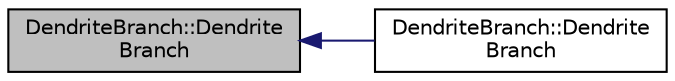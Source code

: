 digraph "DendriteBranch::DendriteBranch"
{
  edge [fontname="Helvetica",fontsize="10",labelfontname="Helvetica",labelfontsize="10"];
  node [fontname="Helvetica",fontsize="10",shape=record];
  rankdir="LR";
  Node1 [label="DendriteBranch::Dendrite\lBranch",height=0.2,width=0.4,color="black", fillcolor="grey75", style="filled", fontcolor="black"];
  Node1 -> Node2 [dir="back",color="midnightblue",fontsize="10",style="solid",fontname="Helvetica"];
  Node2 [label="DendriteBranch::Dendrite\lBranch",height=0.2,width=0.4,color="black", fillcolor="white", style="filled",URL="$class_dendrite_branch.html#afb0ddf4509760d1d1677acabe3c2cf73"];
}
